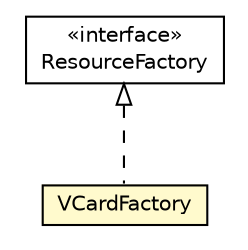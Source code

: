 #!/usr/local/bin/dot
#
# Class diagram 
# Generated by UMLGraph version R5_6-24-gf6e263 (http://www.umlgraph.org/)
#

digraph G {
	edge [fontname="Helvetica",fontsize=10,labelfontname="Helvetica",labelfontsize=10];
	node [fontname="Helvetica",fontsize=10,shape=plaintext];
	nodesep=0.25;
	ranksep=0.5;
	// org.universAAL.middleware.rdf.ResourceFactory
	c8453756 [label=<<table title="org.universAAL.middleware.rdf.ResourceFactory" border="0" cellborder="1" cellspacing="0" cellpadding="2" port="p" href="../middleware/rdf/ResourceFactory.html">
		<tr><td><table border="0" cellspacing="0" cellpadding="1">
<tr><td align="center" balign="center"> &#171;interface&#187; </td></tr>
<tr><td align="center" balign="center"> ResourceFactory </td></tr>
		</table></td></tr>
		</table>>, URL="../middleware/rdf/ResourceFactory.html", fontname="Helvetica", fontcolor="black", fontsize=10.0];
	// org.universAAL.ontology.VCardFactory
	c8454307 [label=<<table title="org.universAAL.ontology.VCardFactory" border="0" cellborder="1" cellspacing="0" cellpadding="2" port="p" bgcolor="lemonChiffon" href="./VCardFactory.html">
		<tr><td><table border="0" cellspacing="0" cellpadding="1">
<tr><td align="center" balign="center"> VCardFactory </td></tr>
		</table></td></tr>
		</table>>, URL="./VCardFactory.html", fontname="Helvetica", fontcolor="black", fontsize=10.0];
	//org.universAAL.ontology.VCardFactory implements org.universAAL.middleware.rdf.ResourceFactory
	c8453756:p -> c8454307:p [dir=back,arrowtail=empty,style=dashed];
}

